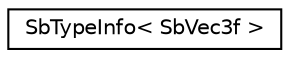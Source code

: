 digraph "Graphical Class Hierarchy"
{
 // LATEX_PDF_SIZE
  edge [fontname="Helvetica",fontsize="10",labelfontname="Helvetica",labelfontsize="10"];
  node [fontname="Helvetica",fontsize="10",shape=record];
  rankdir="LR";
  Node0 [label="SbTypeInfo\< SbVec3f \>",height=0.2,width=0.4,color="black", fillcolor="white", style="filled",URL="$structSbTypeInfo_3_01SbVec3f_01_4.html",tooltip=" "];
}
